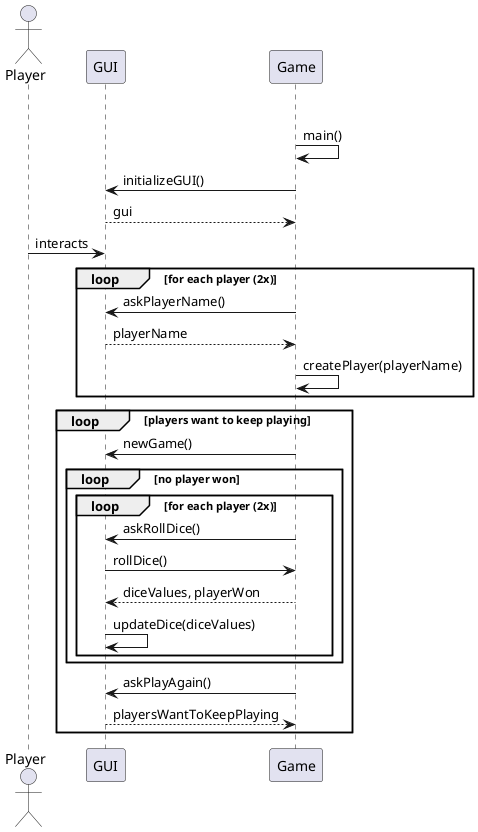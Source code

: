 @startuml
'https://plantuml.com/sequence-diagram

actor Player
Player -[hidden]-> GUI
GUI -[hidden]-> Game

Game -> Game : main()

GUI <- Game : initializeGUI()
GUI --> Game : gui
Player -> GUI : interacts

loop for each player (2x)
    GUI <- Game : askPlayerName()
    GUI --> Game : playerName
    Game -> Game : createPlayer(playerName)
end

loop players want to keep playing
    GUI <- Game : newGame()
    loop no player won
        loop for each player (2x)
            GUI <- Game : askRollDice()
            GUI -> Game : rollDice()
            GUI <-- Game : diceValues, playerWon
            GUI -> GUI : updateDice(diceValues)
        end
    end
    GUI <- Game : askPlayAgain()
    GUI --> Game : playersWantToKeepPlaying
end

@enduml